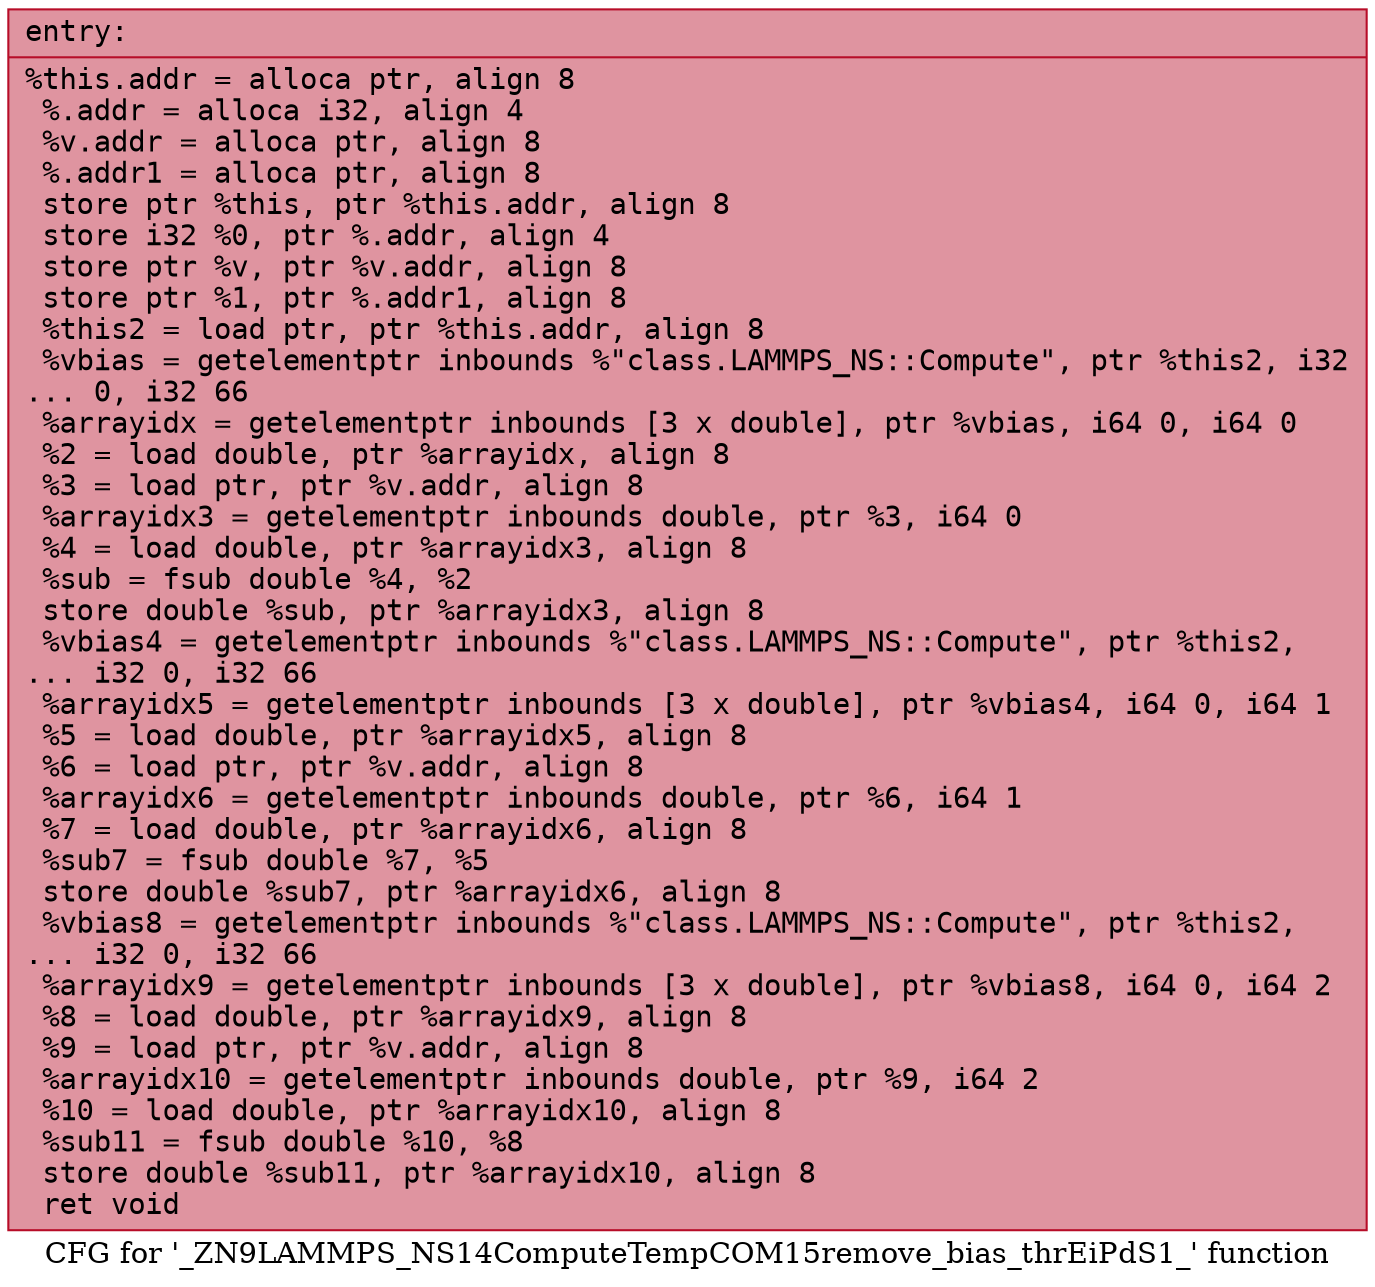 digraph "CFG for '_ZN9LAMMPS_NS14ComputeTempCOM15remove_bias_thrEiPdS1_' function" {
	label="CFG for '_ZN9LAMMPS_NS14ComputeTempCOM15remove_bias_thrEiPdS1_' function";

	Node0x56526c48c960 [shape=record,color="#b70d28ff", style=filled, fillcolor="#b70d2870" fontname="Courier",label="{entry:\l|  %this.addr = alloca ptr, align 8\l  %.addr = alloca i32, align 4\l  %v.addr = alloca ptr, align 8\l  %.addr1 = alloca ptr, align 8\l  store ptr %this, ptr %this.addr, align 8\l  store i32 %0, ptr %.addr, align 4\l  store ptr %v, ptr %v.addr, align 8\l  store ptr %1, ptr %.addr1, align 8\l  %this2 = load ptr, ptr %this.addr, align 8\l  %vbias = getelementptr inbounds %\"class.LAMMPS_NS::Compute\", ptr %this2, i32\l... 0, i32 66\l  %arrayidx = getelementptr inbounds [3 x double], ptr %vbias, i64 0, i64 0\l  %2 = load double, ptr %arrayidx, align 8\l  %3 = load ptr, ptr %v.addr, align 8\l  %arrayidx3 = getelementptr inbounds double, ptr %3, i64 0\l  %4 = load double, ptr %arrayidx3, align 8\l  %sub = fsub double %4, %2\l  store double %sub, ptr %arrayidx3, align 8\l  %vbias4 = getelementptr inbounds %\"class.LAMMPS_NS::Compute\", ptr %this2,\l... i32 0, i32 66\l  %arrayidx5 = getelementptr inbounds [3 x double], ptr %vbias4, i64 0, i64 1\l  %5 = load double, ptr %arrayidx5, align 8\l  %6 = load ptr, ptr %v.addr, align 8\l  %arrayidx6 = getelementptr inbounds double, ptr %6, i64 1\l  %7 = load double, ptr %arrayidx6, align 8\l  %sub7 = fsub double %7, %5\l  store double %sub7, ptr %arrayidx6, align 8\l  %vbias8 = getelementptr inbounds %\"class.LAMMPS_NS::Compute\", ptr %this2,\l... i32 0, i32 66\l  %arrayidx9 = getelementptr inbounds [3 x double], ptr %vbias8, i64 0, i64 2\l  %8 = load double, ptr %arrayidx9, align 8\l  %9 = load ptr, ptr %v.addr, align 8\l  %arrayidx10 = getelementptr inbounds double, ptr %9, i64 2\l  %10 = load double, ptr %arrayidx10, align 8\l  %sub11 = fsub double %10, %8\l  store double %sub11, ptr %arrayidx10, align 8\l  ret void\l}"];
}
